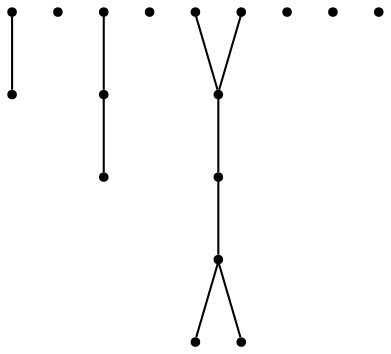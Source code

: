graph {
  node [shape=point,comment="{\"directed\":false,\"doi\":\"10.1007/3-540-37623-2_23\",\"figure\":\"10 (2)\"}"]

  v0 [pos="1421.3943904867856,391.0935645009956"]
  v1 [pos="1421.3943904867856,452.92700973211544"]
  v2 [pos="1394.8462115152806,417.59375777899044"]
  v3 [pos="1288.6445938428978,293.93119064031856"]
  v4 [pos="1368.293708818971,399.92713180242794"]
  v5 [pos="1288.6445938428978,444.0936967438342"]
  v6 [pos="1275.370440772957,338.0936865713081"]
  v7 [pos="1160.318158426307,285.0978776520373"]
  v8 [pos="1173.5965080526753,408.7604447907092"]
  v9 [pos="1147.044005356366,408.7604447907092"]
  v10 [pos="1120.4955720481075,452.92700973211544"]
  v11 [pos="1120.4955720481075,126.10205856024038"]
  v12 [pos="1093.9453583825766,223.2644324209175"]
  v13 [pos="1085.0966012339582,170.26862350164663"]
  v14 [pos="1036.4192172092517,267.4312516754748"]
  v15 [pos="1058.5440985376486,391.0935645009956"]
  v16 [pos="1040.8465842404112,448.5103532379748"]

  v16 -- v10 [id="-6",pos="1040.8465842404112,448.5103532379748 1120.4955720481075,452.92700973211544 1120.4955720481075,452.92700973211544 1120.4955720481075,452.92700973211544"]
  v16 -- v12 [id="-10",pos="1040.8465842404112,448.5103532379748 1102.7941155311955,444.0936967438342 1102.7941155311955,444.0936967438342 1102.7941155311955,444.0936967438342 1093.9453583825766,223.2644324209175 1093.9453583825766,223.2644324209175 1093.9453583825766,223.2644324209175"]
  v3 -- v2 [id="-16",pos="1288.6445938428978,293.93119064031856 1394.8420149588528,293.93119064031856 1394.8420149588528,293.93119064031856 1394.8420149588528,293.93119064031856 1394.8462115152806,417.59375777899044 1394.8462115152806,417.59375777899044 1394.8462115152806,417.59375777899044"]
  v4 -- v0 [id="-20",pos="1368.293708818971,399.92713180242794 1421.3943904867856,391.0935645009956 1421.3943904867856,391.0935645009956 1421.3943904867856,391.0935645009956"]
  v9 -- v7 [id="-22",pos="1147.044005356366,408.7604447907092 1160.318158426307,285.0978776520373 1160.318158426307,285.0978776520373 1160.318158426307,285.0978776520373"]
  v8 -- v7 [id="-23",pos="1173.5965080526753,408.7604447907092 1160.318158426307,285.0978776520373 1160.318158426307,285.0978776520373 1160.318158426307,285.0978776520373"]
  v6 -- v3 [id="-25",pos="1275.370440772957,338.0936865713081 1288.6445938428978,293.93119064031856 1288.6445938428978,293.93119064031856 1288.6445938428978,293.93119064031856"]
  v14 -- v16 [id="-11",pos="1036.4192172092517,267.4312516754748 1040.8465842404112,448.5103532379748 1040.8465842404112,448.5103532379748 1040.8465842404112,448.5103532379748"]
  v7 -- v14 [id="-31",pos="1160.318158426307,285.0978776520373 1036.4192172092517,267.4312516754748 1036.4192172092517,267.4312516754748 1036.4192172092517,267.4312516754748"]
}